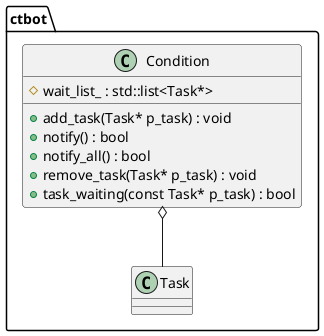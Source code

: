 @startuml condition

namespace ctbot {
    class Condition {
        +add_task(Task* p_task) : void
        +notify() : bool
        +notify_all() : bool
        +remove_task(Task* p_task) : void
        +task_waiting(const Task* p_task) : bool
        #wait_list_ : std::list<Task*>
    }

    Condition o-- Task
}

@enduml
